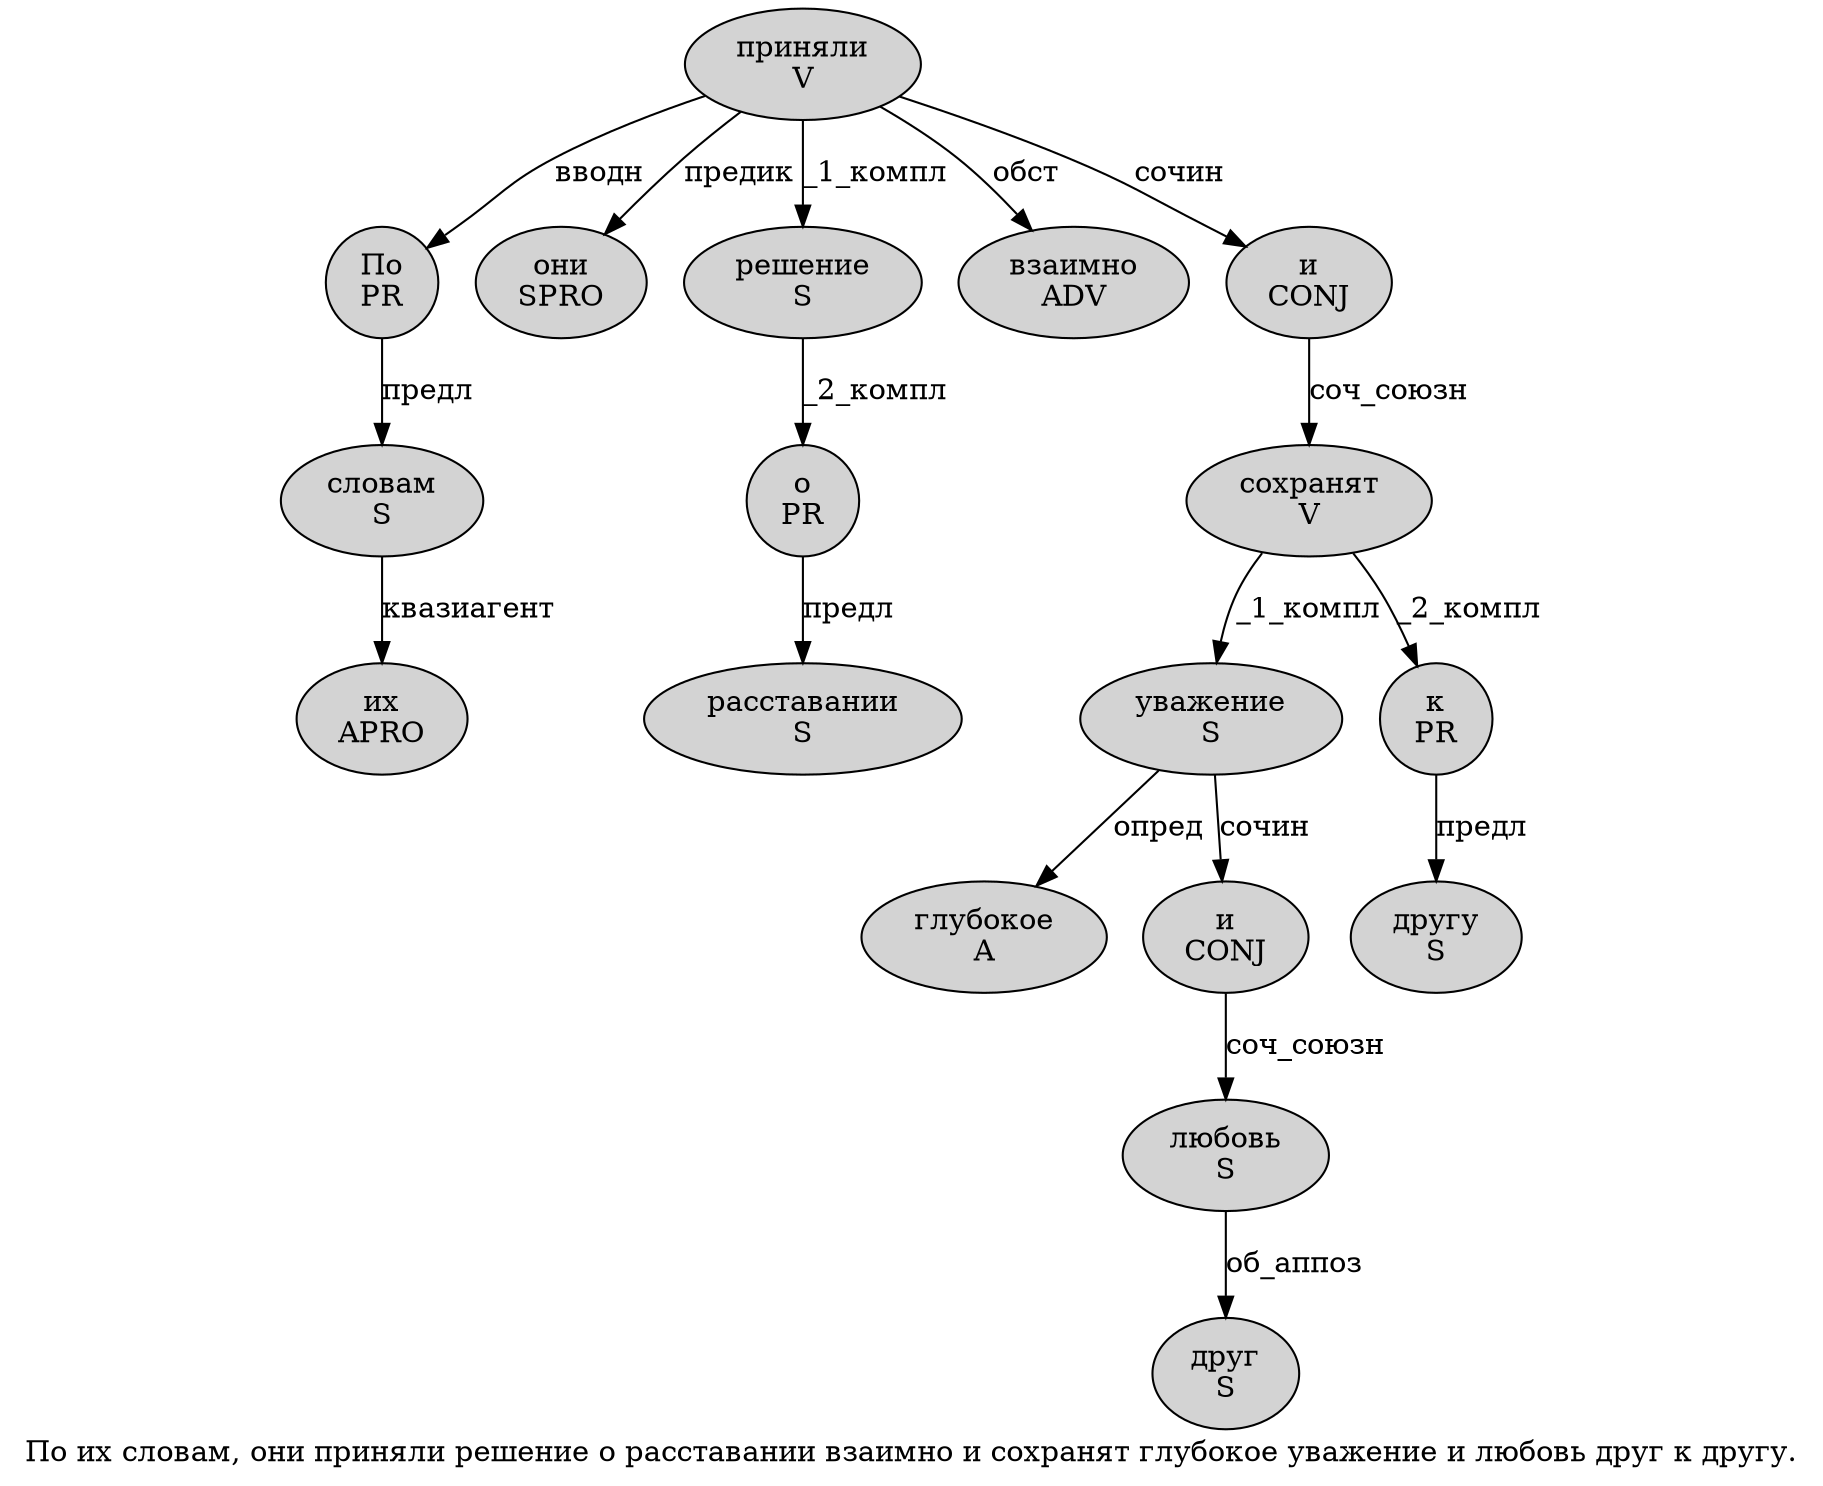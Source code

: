digraph SENTENCE_1432 {
	graph [label="По их словам, они приняли решение о расставании взаимно и сохранят глубокое уважение и любовь друг к другу."]
	node [style=filled]
		0 [label="По
PR" color="" fillcolor=lightgray penwidth=1 shape=ellipse]
		1 [label="их
APRO" color="" fillcolor=lightgray penwidth=1 shape=ellipse]
		2 [label="словам
S" color="" fillcolor=lightgray penwidth=1 shape=ellipse]
		4 [label="они
SPRO" color="" fillcolor=lightgray penwidth=1 shape=ellipse]
		5 [label="приняли
V" color="" fillcolor=lightgray penwidth=1 shape=ellipse]
		6 [label="решение
S" color="" fillcolor=lightgray penwidth=1 shape=ellipse]
		7 [label="о
PR" color="" fillcolor=lightgray penwidth=1 shape=ellipse]
		8 [label="расставании
S" color="" fillcolor=lightgray penwidth=1 shape=ellipse]
		9 [label="взаимно
ADV" color="" fillcolor=lightgray penwidth=1 shape=ellipse]
		10 [label="и
CONJ" color="" fillcolor=lightgray penwidth=1 shape=ellipse]
		11 [label="сохранят
V" color="" fillcolor=lightgray penwidth=1 shape=ellipse]
		12 [label="глубокое
A" color="" fillcolor=lightgray penwidth=1 shape=ellipse]
		13 [label="уважение
S" color="" fillcolor=lightgray penwidth=1 shape=ellipse]
		14 [label="и
CONJ" color="" fillcolor=lightgray penwidth=1 shape=ellipse]
		15 [label="любовь
S" color="" fillcolor=lightgray penwidth=1 shape=ellipse]
		16 [label="друг
S" color="" fillcolor=lightgray penwidth=1 shape=ellipse]
		17 [label="к
PR" color="" fillcolor=lightgray penwidth=1 shape=ellipse]
		18 [label="другу
S" color="" fillcolor=lightgray penwidth=1 shape=ellipse]
			6 -> 7 [label="_2_компл"]
			14 -> 15 [label="соч_союзн"]
			13 -> 12 [label="опред"]
			13 -> 14 [label="сочин"]
			11 -> 13 [label="_1_компл"]
			11 -> 17 [label="_2_компл"]
			10 -> 11 [label="соч_союзн"]
			5 -> 0 [label="вводн"]
			5 -> 4 [label="предик"]
			5 -> 6 [label="_1_компл"]
			5 -> 9 [label="обст"]
			5 -> 10 [label="сочин"]
			17 -> 18 [label="предл"]
			0 -> 2 [label="предл"]
			7 -> 8 [label="предл"]
			2 -> 1 [label="квазиагент"]
			15 -> 16 [label="об_аппоз"]
}